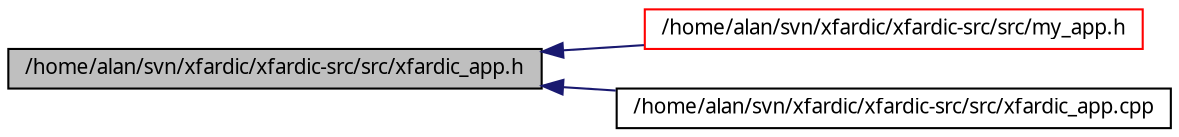 digraph G
{
  edge [fontname="FreeSans.ttf",fontsize=10,labelfontname="FreeSans.ttf",labelfontsize=10];
  node [fontname="FreeSans.ttf",fontsize=10,shape=record];
  rankdir=LR;
  Node1 [label="/home/alan/svn/xfardic/xfardic-src/src/xfardic_app.h",height=0.2,width=0.4,color="black", fillcolor="grey75", style="filled" fontcolor="black"];
  Node1 -> Node2 [dir=back,color="midnightblue",fontsize=10,style="solid",fontname="FreeSans.ttf"];
  Node2 [label="/home/alan/svn/xfardic/xfardic-src/src/my_app.h",height=0.2,width=0.4,color="red", fillcolor="white", style="filled",URL="$my__app_8h.html"];
  Node1 -> Node3 [dir=back,color="midnightblue",fontsize=10,style="solid",fontname="FreeSans.ttf"];
  Node3 [label="/home/alan/svn/xfardic/xfardic-src/src/xfardic_app.cpp",height=0.2,width=0.4,color="black", fillcolor="white", style="filled",URL="$xfardic__app_8cpp.html"];
}
